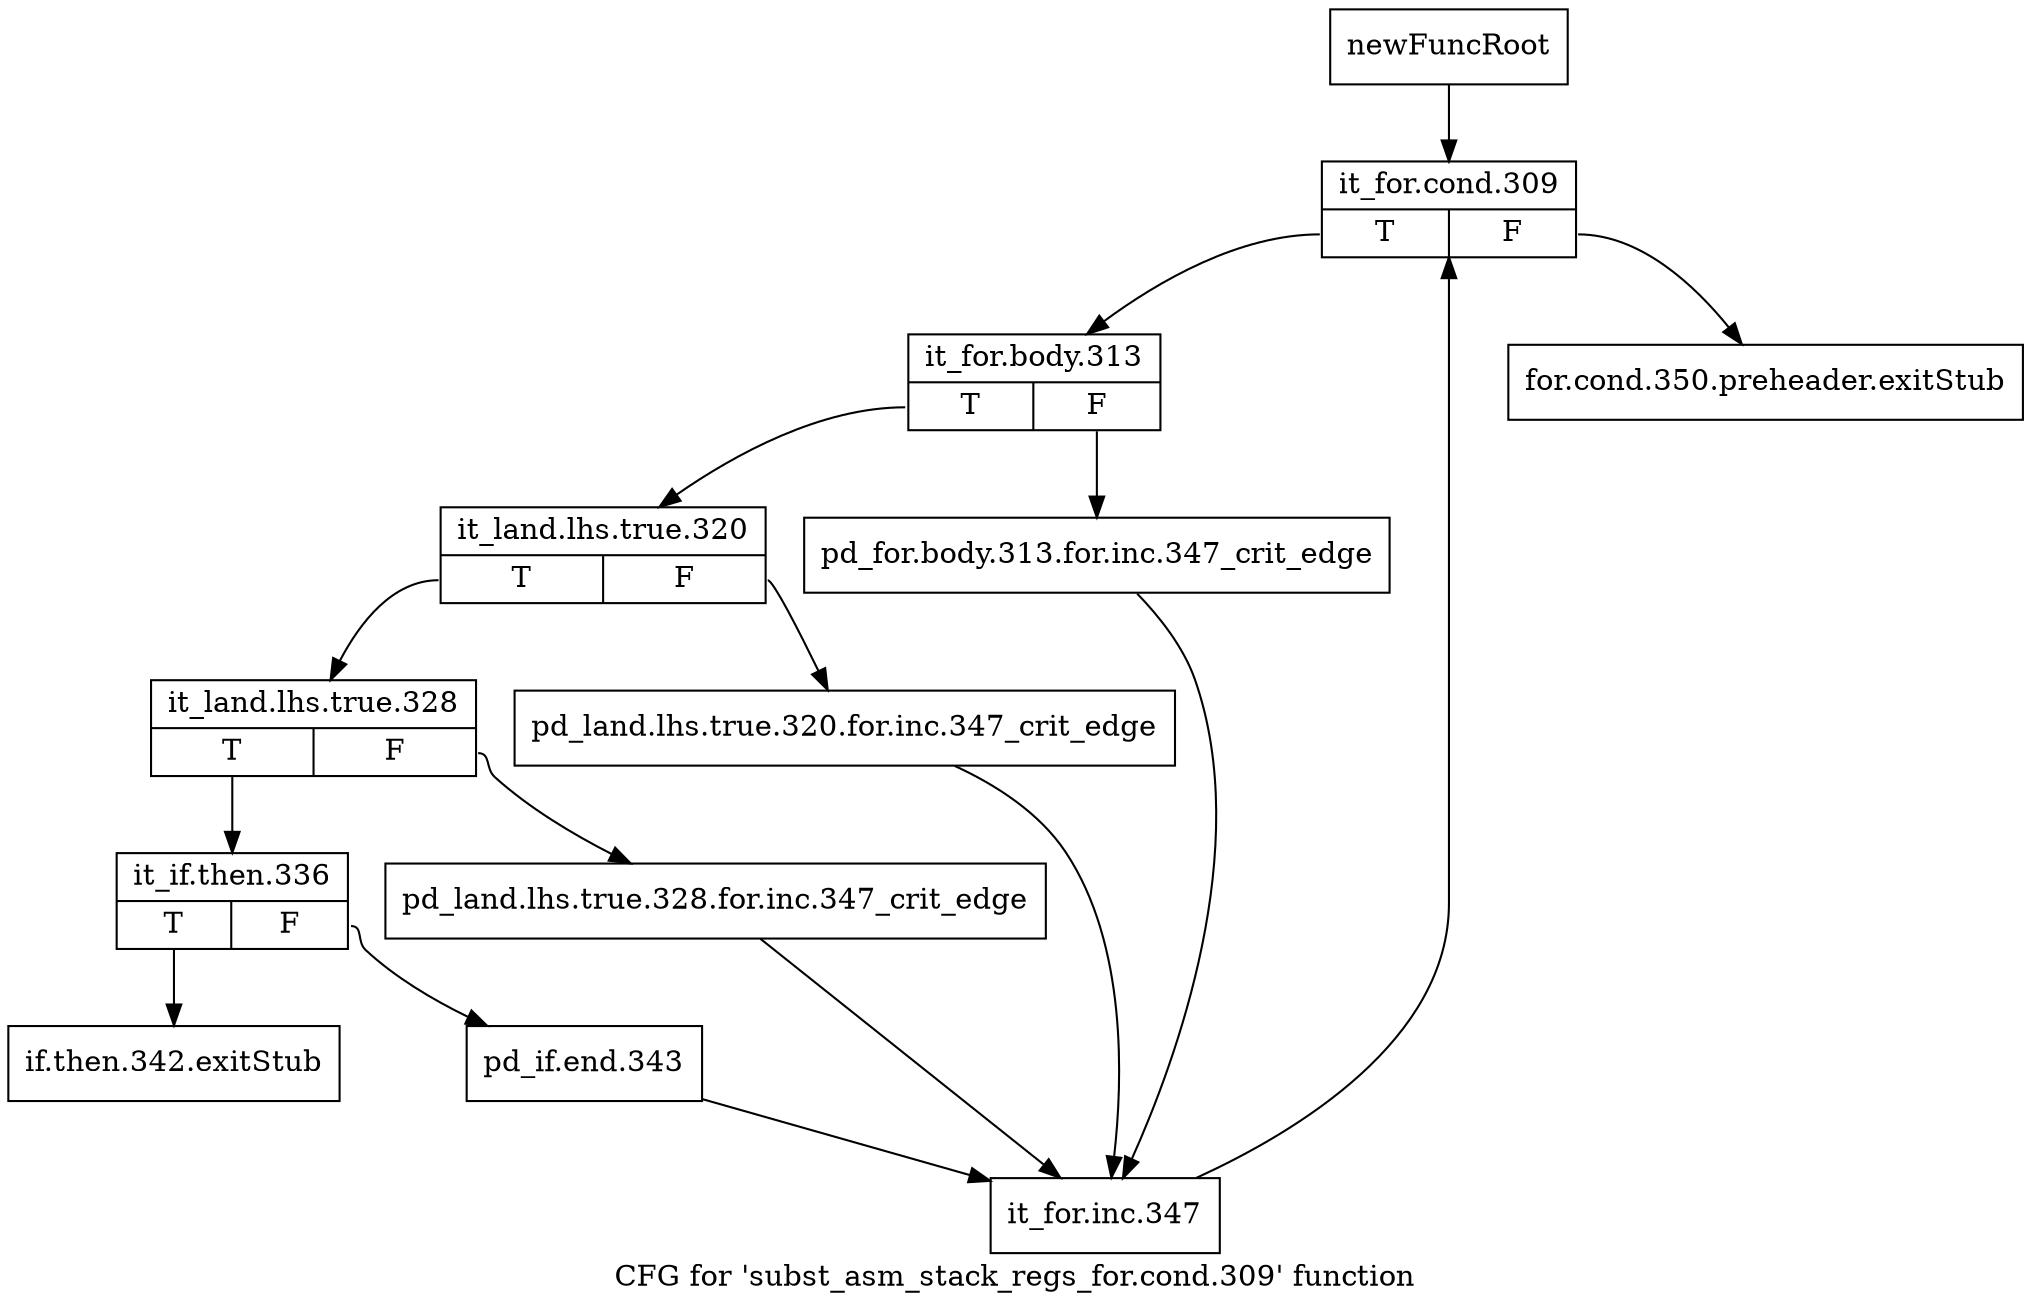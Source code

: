digraph "CFG for 'subst_asm_stack_regs_for.cond.309' function" {
	label="CFG for 'subst_asm_stack_regs_for.cond.309' function";

	Node0xb86cdb0 [shape=record,label="{newFuncRoot}"];
	Node0xb86cdb0 -> Node0xb91e050;
	Node0xb91dfb0 [shape=record,label="{for.cond.350.preheader.exitStub}"];
	Node0xb91e000 [shape=record,label="{if.then.342.exitStub}"];
	Node0xb91e050 [shape=record,label="{it_for.cond.309|{<s0>T|<s1>F}}"];
	Node0xb91e050:s0 -> Node0xb91e0a0;
	Node0xb91e050:s1 -> Node0xb91dfb0;
	Node0xb91e0a0 [shape=record,label="{it_for.body.313|{<s0>T|<s1>F}}"];
	Node0xb91e0a0:s0 -> Node0xb91e140;
	Node0xb91e0a0:s1 -> Node0xb91e0f0;
	Node0xb91e0f0 [shape=record,label="{pd_for.body.313.for.inc.347_crit_edge}"];
	Node0xb91e0f0 -> Node0xb91e320;
	Node0xb91e140 [shape=record,label="{it_land.lhs.true.320|{<s0>T|<s1>F}}"];
	Node0xb91e140:s0 -> Node0xb91e1e0;
	Node0xb91e140:s1 -> Node0xb91e190;
	Node0xb91e190 [shape=record,label="{pd_land.lhs.true.320.for.inc.347_crit_edge}"];
	Node0xb91e190 -> Node0xb91e320;
	Node0xb91e1e0 [shape=record,label="{it_land.lhs.true.328|{<s0>T|<s1>F}}"];
	Node0xb91e1e0:s0 -> Node0xb91e280;
	Node0xb91e1e0:s1 -> Node0xb91e230;
	Node0xb91e230 [shape=record,label="{pd_land.lhs.true.328.for.inc.347_crit_edge}"];
	Node0xb91e230 -> Node0xb91e320;
	Node0xb91e280 [shape=record,label="{it_if.then.336|{<s0>T|<s1>F}}"];
	Node0xb91e280:s0 -> Node0xb91e000;
	Node0xb91e280:s1 -> Node0xb91e2d0;
	Node0xb91e2d0 [shape=record,label="{pd_if.end.343}"];
	Node0xb91e2d0 -> Node0xb91e320;
	Node0xb91e320 [shape=record,label="{it_for.inc.347}"];
	Node0xb91e320 -> Node0xb91e050;
}

